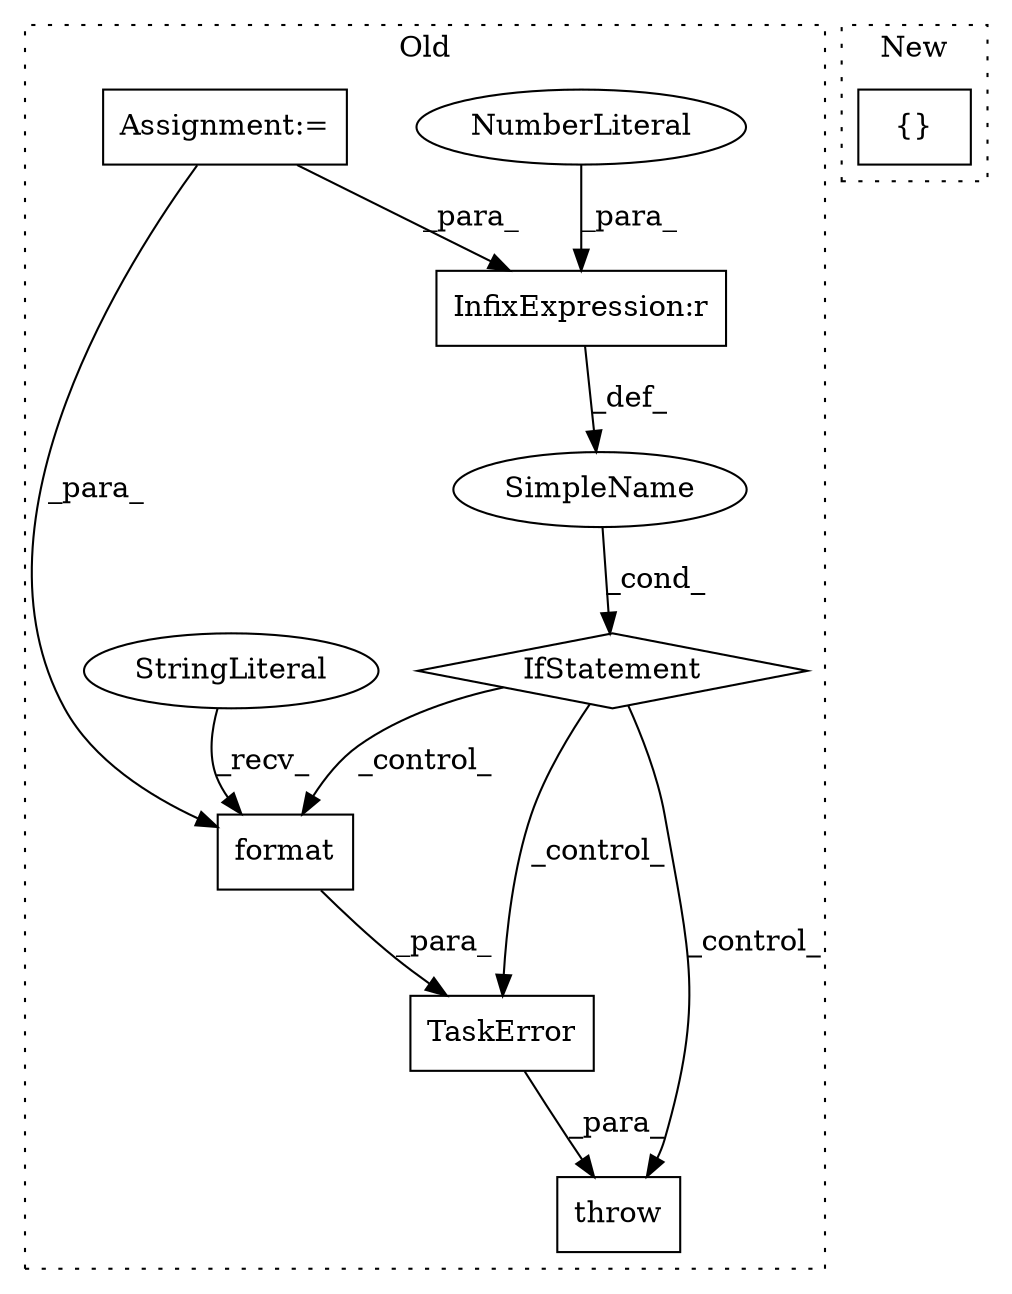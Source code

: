 digraph G {
subgraph cluster0 {
1 [label="TaskError" a="32" s="2346,2410" l="10,1" shape="box"];
3 [label="throw" a="53" s="2340" l="6" shape="box"];
4 [label="SimpleName" a="42" s="" l="" shape="ellipse"];
5 [label="IfStatement" a="25" s="2313,2328" l="4,2" shape="diamond"];
6 [label="InfixExpression:r" a="27" s="2323" l="4" shape="box"];
7 [label="NumberLiteral" a="34" s="2327" l="1" shape="ellipse"];
8 [label="format" a="32" s="2396,2409" l="7,1" shape="box"];
9 [label="StringLiteral" a="45" s="2356" l="39" shape="ellipse"];
10 [label="Assignment:=" a="7" s="1802" l="1" shape="box"];
label = "Old";
style="dotted";
}
subgraph cluster1 {
2 [label="{}" a="4" s="2298,2317" l="1,1" shape="box"];
label = "New";
style="dotted";
}
1 -> 3 [label="_para_"];
4 -> 5 [label="_cond_"];
5 -> 8 [label="_control_"];
5 -> 1 [label="_control_"];
5 -> 3 [label="_control_"];
6 -> 4 [label="_def_"];
7 -> 6 [label="_para_"];
8 -> 1 [label="_para_"];
9 -> 8 [label="_recv_"];
10 -> 8 [label="_para_"];
10 -> 6 [label="_para_"];
}